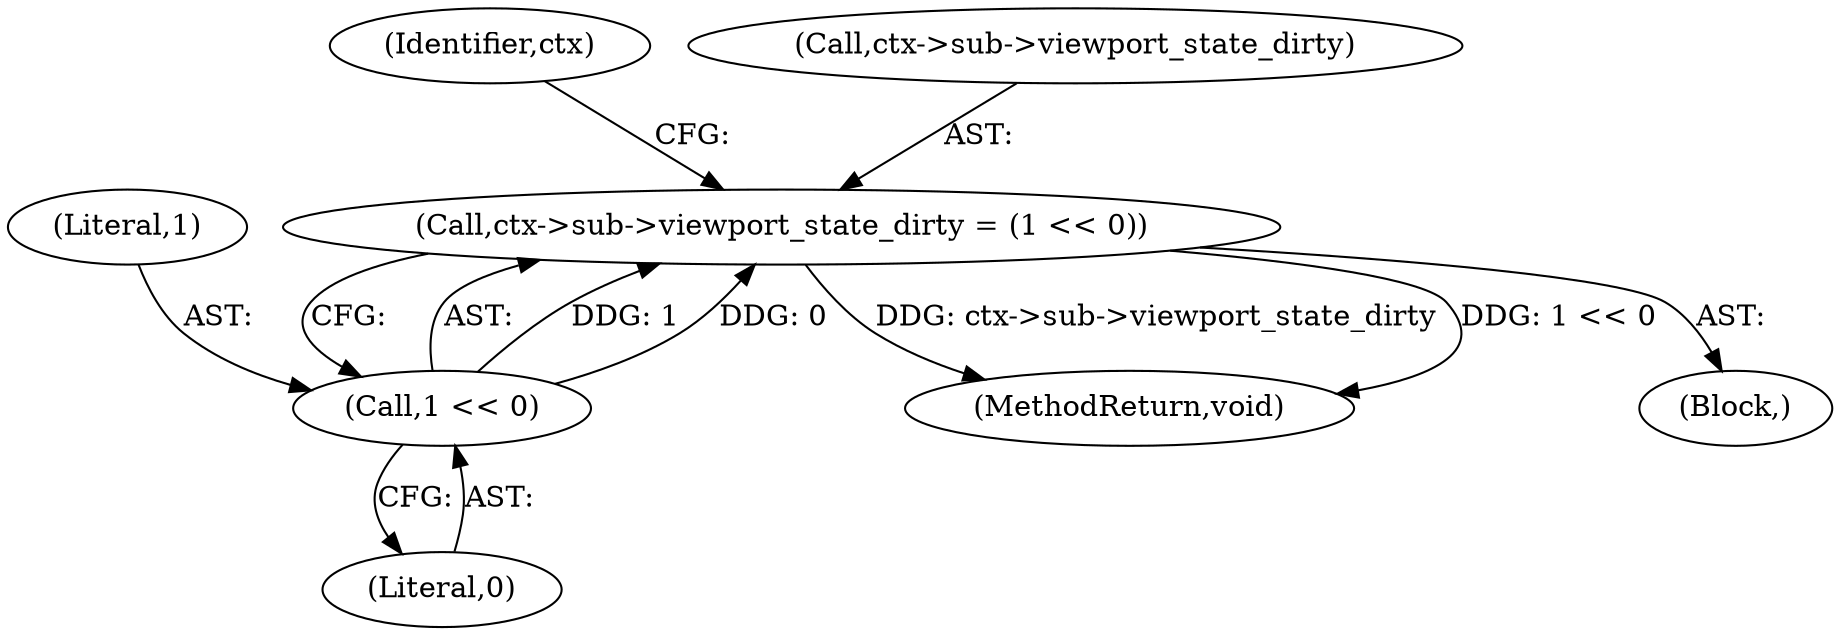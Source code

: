 digraph "0_virglrenderer_48f67f60967f963b698ec8df57ec6912a43d6282_0@pointer" {
"1000482" [label="(Call,ctx->sub->viewport_state_dirty = (1 << 0))"];
"1000488" [label="(Call,1 << 0)"];
"1000488" [label="(Call,1 << 0)"];
"1000530" [label="(MethodReturn,void)"];
"1000490" [label="(Literal,0)"];
"1000492" [label="(Identifier,ctx)"];
"1000489" [label="(Literal,1)"];
"1000482" [label="(Call,ctx->sub->viewport_state_dirty = (1 << 0))"];
"1000483" [label="(Call,ctx->sub->viewport_state_dirty)"];
"1000458" [label="(Block,)"];
"1000482" -> "1000458"  [label="AST: "];
"1000482" -> "1000488"  [label="CFG: "];
"1000483" -> "1000482"  [label="AST: "];
"1000488" -> "1000482"  [label="AST: "];
"1000492" -> "1000482"  [label="CFG: "];
"1000482" -> "1000530"  [label="DDG: 1 << 0"];
"1000482" -> "1000530"  [label="DDG: ctx->sub->viewport_state_dirty"];
"1000488" -> "1000482"  [label="DDG: 1"];
"1000488" -> "1000482"  [label="DDG: 0"];
"1000488" -> "1000490"  [label="CFG: "];
"1000489" -> "1000488"  [label="AST: "];
"1000490" -> "1000488"  [label="AST: "];
}
